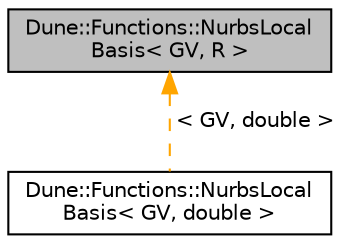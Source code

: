 digraph "Dune::Functions::NurbsLocalBasis&lt; GV, R &gt;"
{
 // LATEX_PDF_SIZE
  edge [fontname="Helvetica",fontsize="10",labelfontname="Helvetica",labelfontsize="10"];
  node [fontname="Helvetica",fontsize="10",shape=record];
  Node1 [label="Dune::Functions::NurbsLocal\lBasis\< GV, R \>",height=0.2,width=0.4,color="black", fillcolor="grey75", style="filled", fontcolor="black",tooltip="LocalBasis class in the sense of dune-localfunctions, presenting the restriction of a B-spline patch ..."];
  Node1 -> Node2 [dir="back",color="orange",fontsize="10",style="dashed",label=" \< GV, double \>" ,fontname="Helvetica"];
  Node2 [label="Dune::Functions::NurbsLocal\lBasis\< GV, double \>",height=0.2,width=0.4,color="black", fillcolor="white", style="filled",URL="$dc/d83/a01254.html",tooltip=" "];
}
